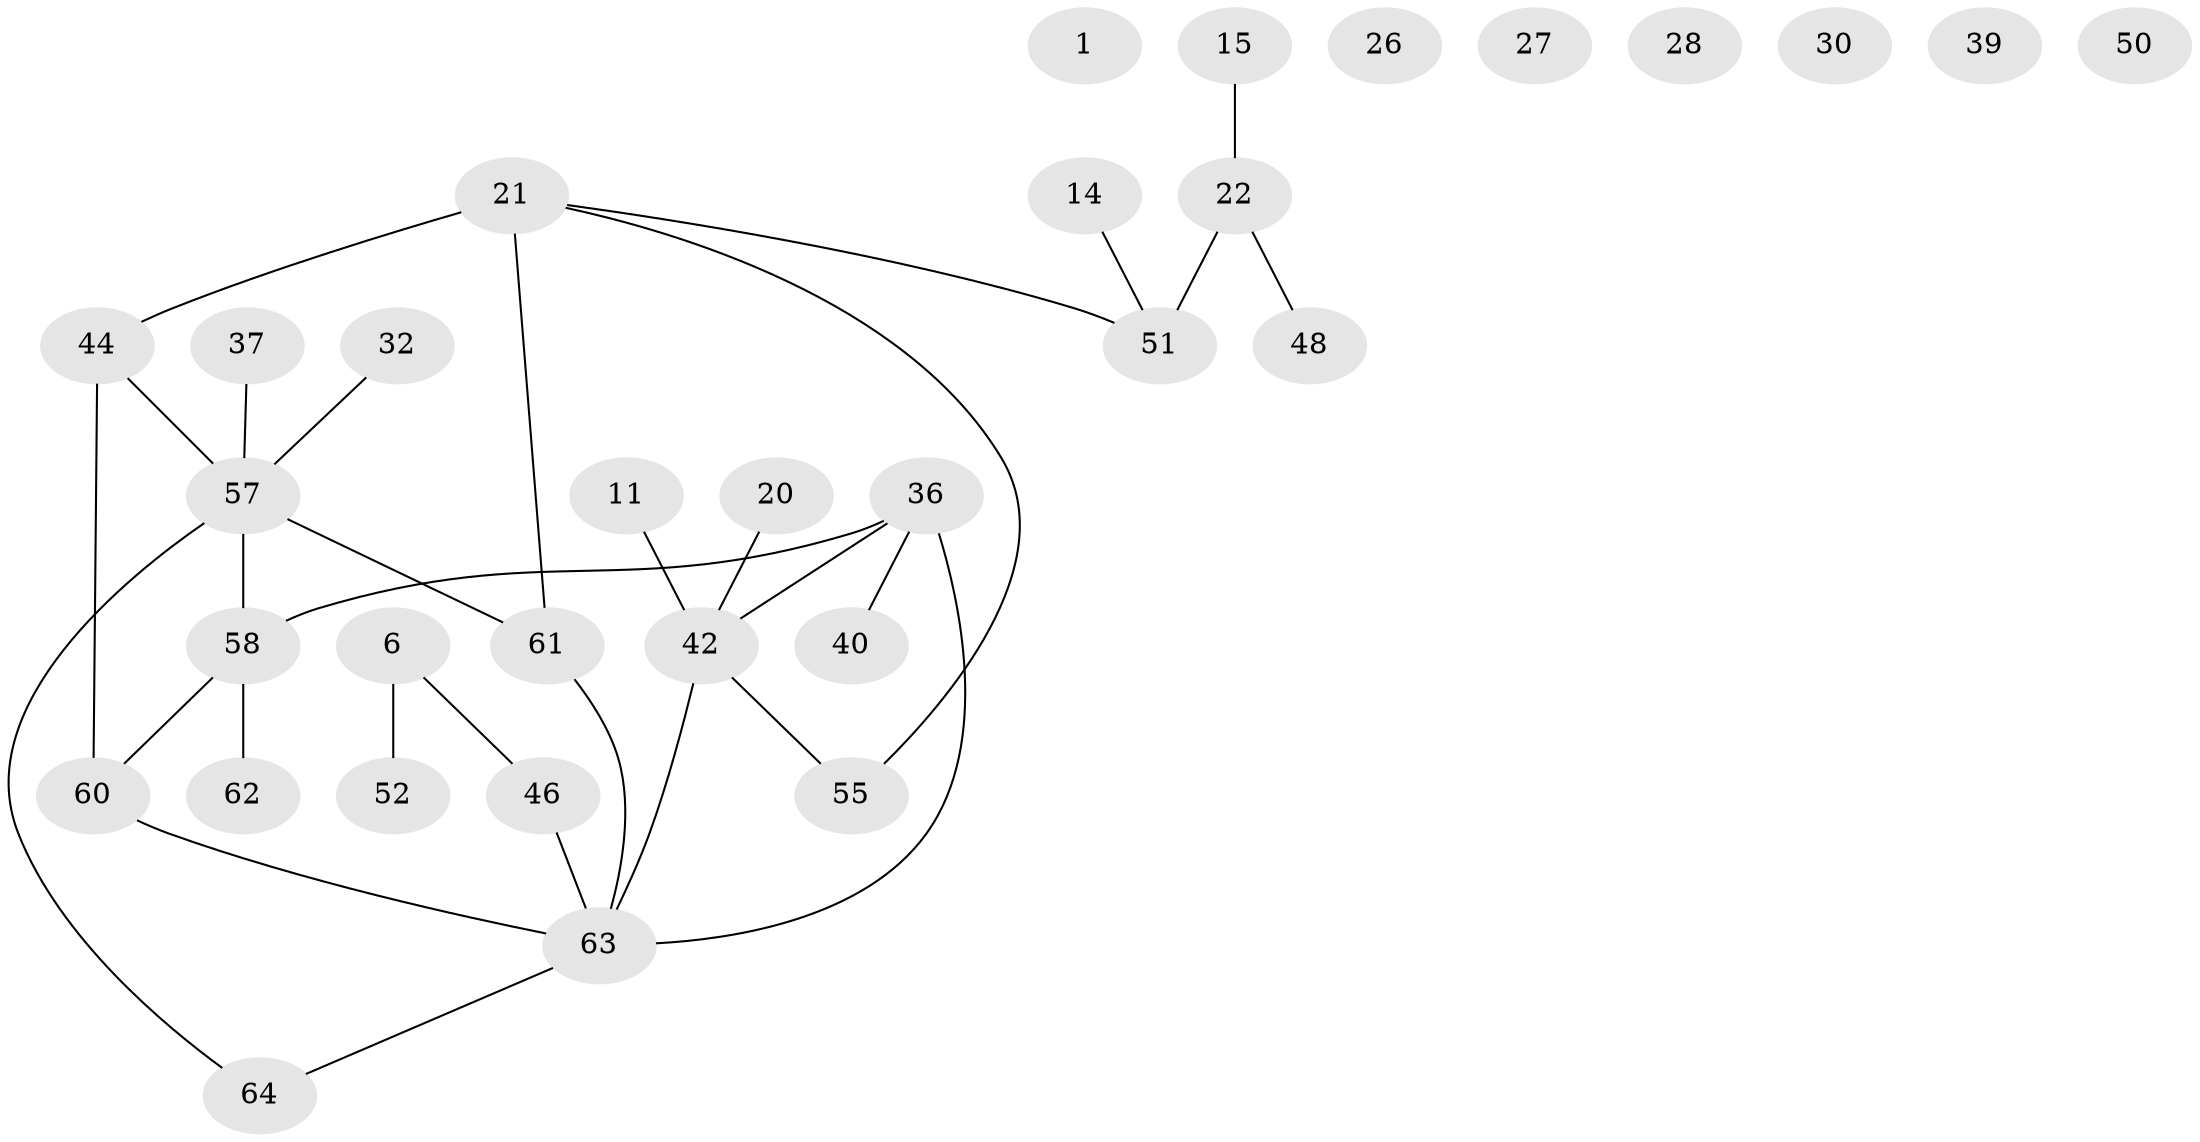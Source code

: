 // original degree distribution, {0: 0.109375, 3: 0.171875, 4: 0.078125, 1: 0.21875, 2: 0.296875, 5: 0.09375, 7: 0.015625, 6: 0.015625}
// Generated by graph-tools (version 1.1) at 2025/42/03/04/25 21:42:41]
// undirected, 32 vertices, 31 edges
graph export_dot {
graph [start="1"]
  node [color=gray90,style=filled];
  1;
  6;
  11;
  14 [super="+4+5"];
  15;
  20;
  21;
  22;
  26;
  27;
  28;
  30;
  32;
  36;
  37;
  39;
  40 [super="+38"];
  42 [super="+3"];
  44 [super="+17"];
  46;
  48;
  50;
  51 [super="+2"];
  52 [super="+23"];
  55;
  57 [super="+13"];
  58 [super="+56"];
  60;
  61 [super="+45+54"];
  62 [super="+43"];
  63 [super="+59+49"];
  64 [super="+24+25"];
  6 -- 46;
  6 -- 52 [weight=2];
  11 -- 42;
  14 -- 51;
  15 -- 22;
  20 -- 42;
  21 -- 44 [weight=2];
  21 -- 55;
  21 -- 51;
  21 -- 61;
  22 -- 48;
  22 -- 51 [weight=2];
  32 -- 57;
  36 -- 40;
  36 -- 42 [weight=2];
  36 -- 63 [weight=2];
  36 -- 58;
  37 -- 57;
  42 -- 55 [weight=2];
  42 -- 63;
  44 -- 57 [weight=2];
  44 -- 60;
  46 -- 63;
  57 -- 64;
  57 -- 61;
  57 -- 58 [weight=2];
  58 -- 60;
  58 -- 62;
  60 -- 63 [weight=3];
  61 -- 63 [weight=2];
  63 -- 64;
}
